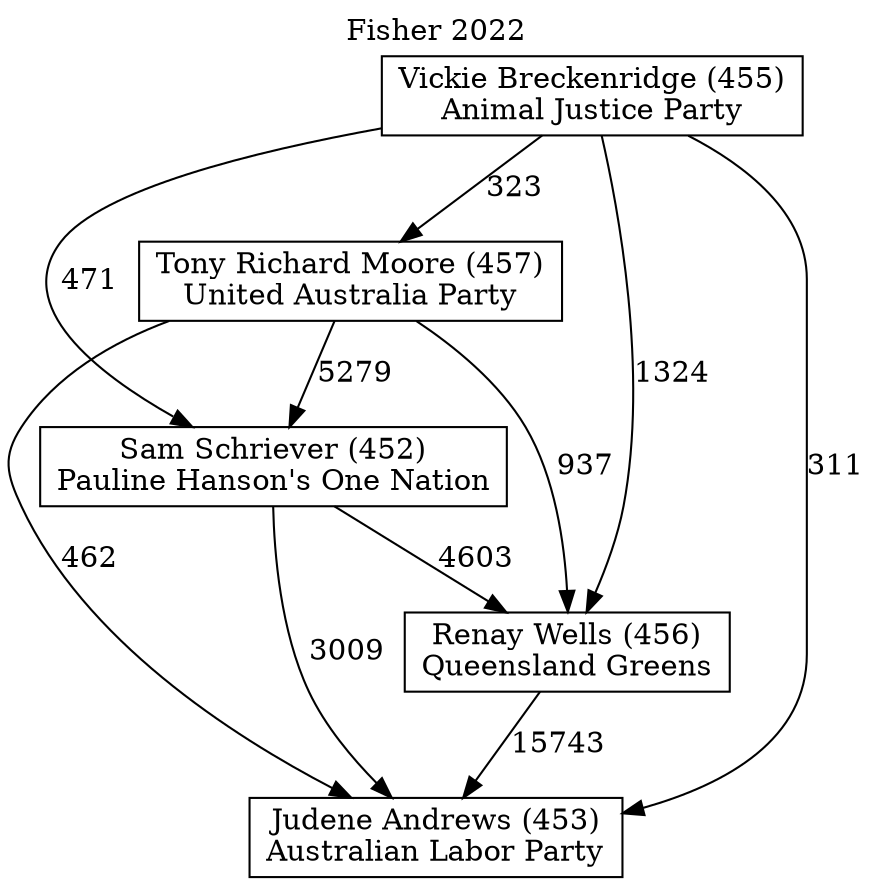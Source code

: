 // House preference flow
digraph "Judene Andrews (453)_Fisher_2022" {
	graph [label="Fisher 2022" labelloc=t mclimit=10]
	node [shape=box]
	"Sam Schriever (452)" [label="Sam Schriever (452)
Pauline Hanson's One Nation"]
	"Tony Richard Moore (457)" [label="Tony Richard Moore (457)
United Australia Party"]
	"Renay Wells (456)" [label="Renay Wells (456)
Queensland Greens"]
	"Vickie Breckenridge (455)" [label="Vickie Breckenridge (455)
Animal Justice Party"]
	"Judene Andrews (453)" [label="Judene Andrews (453)
Australian Labor Party"]
	"Vickie Breckenridge (455)" -> "Renay Wells (456)" [label=1324]
	"Renay Wells (456)" -> "Judene Andrews (453)" [label=15743]
	"Vickie Breckenridge (455)" -> "Tony Richard Moore (457)" [label=323]
	"Vickie Breckenridge (455)" -> "Judene Andrews (453)" [label=311]
	"Tony Richard Moore (457)" -> "Sam Schriever (452)" [label=5279]
	"Tony Richard Moore (457)" -> "Renay Wells (456)" [label=937]
	"Sam Schriever (452)" -> "Judene Andrews (453)" [label=3009]
	"Sam Schriever (452)" -> "Renay Wells (456)" [label=4603]
	"Vickie Breckenridge (455)" -> "Sam Schriever (452)" [label=471]
	"Tony Richard Moore (457)" -> "Judene Andrews (453)" [label=462]
}
